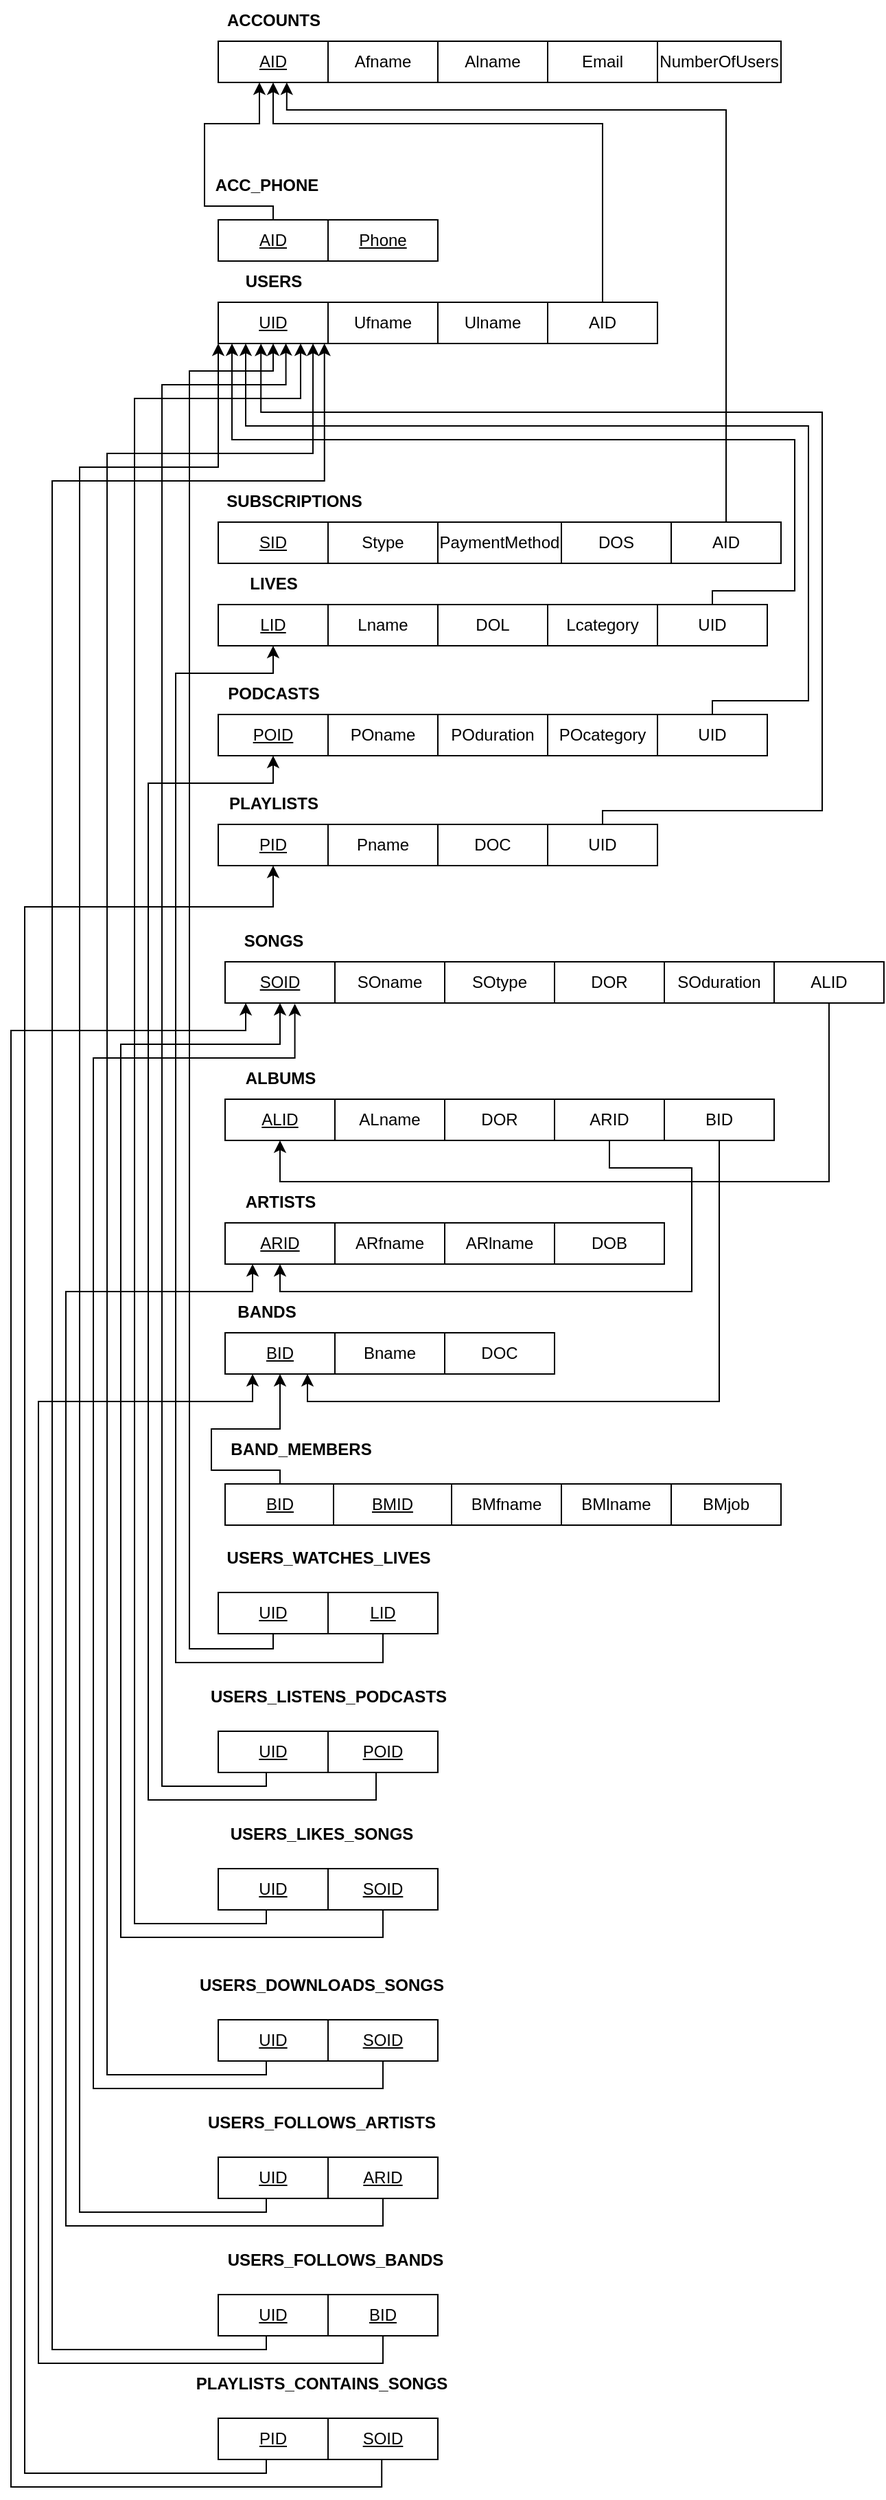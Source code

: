 <mxfile version="20.7.4" type="device"><diagram id="7fvqwE1wa4iHkqT1piak" name="Page-1"><mxGraphModel dx="396" dy="216" grid="1" gridSize="10" guides="1" tooltips="1" connect="1" arrows="1" fold="1" page="1" pageScale="1" pageWidth="827" pageHeight="1169" math="0" shadow="0"><root><mxCell id="0"/><mxCell id="1" parent="0"/><mxCell id="X7lnwEA37kZkXIVQD7xZ-1" value="&lt;u&gt;AID&lt;/u&gt;" style="rounded=0;whiteSpace=wrap;html=1;" parent="1" vertex="1"><mxGeometry x="249" y="80" width="80" height="30" as="geometry"/></mxCell><mxCell id="X7lnwEA37kZkXIVQD7xZ-2" value="Afname" style="rounded=0;whiteSpace=wrap;html=1;" parent="1" vertex="1"><mxGeometry x="329" y="80" width="80" height="30" as="geometry"/></mxCell><mxCell id="X7lnwEA37kZkXIVQD7xZ-3" value="Alname" style="rounded=0;whiteSpace=wrap;html=1;" parent="1" vertex="1"><mxGeometry x="409" y="80" width="80" height="30" as="geometry"/></mxCell><mxCell id="X7lnwEA37kZkXIVQD7xZ-5" value="Email" style="rounded=0;whiteSpace=wrap;html=1;" parent="1" vertex="1"><mxGeometry x="489" y="80" width="80" height="30" as="geometry"/></mxCell><mxCell id="X7lnwEA37kZkXIVQD7xZ-6" value="NumberOfUsers" style="rounded=0;whiteSpace=wrap;html=1;" parent="1" vertex="1"><mxGeometry x="569" y="80" width="90" height="30" as="geometry"/></mxCell><mxCell id="X7lnwEA37kZkXIVQD7xZ-7" value="ACCOUNTS" style="text;html=1;align=center;verticalAlign=middle;resizable=0;points=[];autosize=1;strokeColor=none;fillColor=none;fontStyle=1" parent="1" vertex="1"><mxGeometry x="244" y="50" width="90" height="30" as="geometry"/></mxCell><mxCell id="X7lnwEA37kZkXIVQD7xZ-8" value="&lt;u&gt;UID&lt;/u&gt;" style="rounded=0;whiteSpace=wrap;html=1;" parent="1" vertex="1"><mxGeometry x="249" y="270" width="80" height="30" as="geometry"/></mxCell><mxCell id="X7lnwEA37kZkXIVQD7xZ-9" value="Ufname" style="rounded=0;whiteSpace=wrap;html=1;" parent="1" vertex="1"><mxGeometry x="329" y="270" width="80" height="30" as="geometry"/></mxCell><mxCell id="X7lnwEA37kZkXIVQD7xZ-10" value="Ulname" style="rounded=0;whiteSpace=wrap;html=1;" parent="1" vertex="1"><mxGeometry x="409" y="270" width="80" height="30" as="geometry"/></mxCell><mxCell id="X7lnwEA37kZkXIVQD7xZ-14" value="USERS" style="text;html=1;align=center;verticalAlign=middle;resizable=0;points=[];autosize=1;strokeColor=none;fillColor=none;fontStyle=1" parent="1" vertex="1"><mxGeometry x="259" y="240" width="60" height="30" as="geometry"/></mxCell><mxCell id="X7lnwEA37kZkXIVQD7xZ-15" value="&lt;u&gt;SID&lt;/u&gt;" style="rounded=0;whiteSpace=wrap;html=1;" parent="1" vertex="1"><mxGeometry x="249" y="430" width="80" height="30" as="geometry"/></mxCell><mxCell id="X7lnwEA37kZkXIVQD7xZ-16" value="Stype" style="rounded=0;whiteSpace=wrap;html=1;" parent="1" vertex="1"><mxGeometry x="329" y="430" width="80" height="30" as="geometry"/></mxCell><mxCell id="X7lnwEA37kZkXIVQD7xZ-17" value="PaymentMethod" style="rounded=0;whiteSpace=wrap;html=1;" parent="1" vertex="1"><mxGeometry x="409" y="430" width="90" height="30" as="geometry"/></mxCell><mxCell id="X7lnwEA37kZkXIVQD7xZ-18" value="DOS" style="rounded=0;whiteSpace=wrap;html=1;" parent="1" vertex="1"><mxGeometry x="499" y="430" width="80" height="30" as="geometry"/></mxCell><mxCell id="X7lnwEA37kZkXIVQD7xZ-21" value="SUBSCRIPTIONS" style="text;html=1;align=center;verticalAlign=middle;resizable=0;points=[];autosize=1;strokeColor=none;fillColor=none;fontStyle=1" parent="1" vertex="1"><mxGeometry x="244" y="400" width="120" height="30" as="geometry"/></mxCell><mxCell id="X7lnwEA37kZkXIVQD7xZ-24" style="edgeStyle=orthogonalEdgeStyle;rounded=0;orthogonalLoop=1;jettySize=auto;html=1;exitX=0.5;exitY=0;exitDx=0;exitDy=0;entryX=0.5;entryY=1;entryDx=0;entryDy=0;" parent="1" source="X7lnwEA37kZkXIVQD7xZ-22" target="X7lnwEA37kZkXIVQD7xZ-1" edge="1"><mxGeometry relative="1" as="geometry"><Array as="points"><mxPoint x="529" y="140"/><mxPoint x="289" y="140"/></Array></mxGeometry></mxCell><mxCell id="X7lnwEA37kZkXIVQD7xZ-22" value="AID" style="rounded=0;whiteSpace=wrap;html=1;" parent="1" vertex="1"><mxGeometry x="489" y="270" width="80" height="30" as="geometry"/></mxCell><mxCell id="X7lnwEA37kZkXIVQD7xZ-26" style="edgeStyle=orthogonalEdgeStyle;rounded=0;orthogonalLoop=1;jettySize=auto;html=1;exitX=0.5;exitY=0;exitDx=0;exitDy=0;entryX=0.624;entryY=1.001;entryDx=0;entryDy=0;entryPerimeter=0;" parent="1" source="X7lnwEA37kZkXIVQD7xZ-25" target="X7lnwEA37kZkXIVQD7xZ-1" edge="1"><mxGeometry relative="1" as="geometry"><mxPoint x="299" y="110" as="targetPoint"/><Array as="points"><mxPoint x="619" y="130"/><mxPoint x="299" y="130"/></Array></mxGeometry></mxCell><mxCell id="X7lnwEA37kZkXIVQD7xZ-25" value="AID" style="rounded=0;whiteSpace=wrap;html=1;" parent="1" vertex="1"><mxGeometry x="579" y="430" width="80" height="30" as="geometry"/></mxCell><mxCell id="X7lnwEA37kZkXIVQD7xZ-27" value="&lt;u&gt;LID&lt;/u&gt;" style="rounded=0;whiteSpace=wrap;html=1;" parent="1" vertex="1"><mxGeometry x="249" y="490" width="80" height="30" as="geometry"/></mxCell><mxCell id="X7lnwEA37kZkXIVQD7xZ-28" value="Lname" style="rounded=0;whiteSpace=wrap;html=1;" parent="1" vertex="1"><mxGeometry x="329" y="490" width="80" height="30" as="geometry"/></mxCell><mxCell id="X7lnwEA37kZkXIVQD7xZ-29" value="DOL" style="rounded=0;whiteSpace=wrap;html=1;" parent="1" vertex="1"><mxGeometry x="409" y="490" width="80" height="30" as="geometry"/></mxCell><mxCell id="X7lnwEA37kZkXIVQD7xZ-30" value="LIVES" style="text;html=1;align=center;verticalAlign=middle;resizable=0;points=[];autosize=1;strokeColor=none;fillColor=none;fontStyle=1" parent="1" vertex="1"><mxGeometry x="259" y="460" width="60" height="30" as="geometry"/></mxCell><mxCell id="X7lnwEA37kZkXIVQD7xZ-31" value="Lcategory" style="rounded=0;whiteSpace=wrap;html=1;" parent="1" vertex="1"><mxGeometry x="489" y="490" width="80" height="30" as="geometry"/></mxCell><mxCell id="X7lnwEA37kZkXIVQD7xZ-33" style="edgeStyle=orthogonalEdgeStyle;rounded=0;orthogonalLoop=1;jettySize=auto;html=1;exitX=0.5;exitY=0;exitDx=0;exitDy=0;entryX=0.125;entryY=1;entryDx=0;entryDy=0;entryPerimeter=0;" parent="1" source="X7lnwEA37kZkXIVQD7xZ-32" target="X7lnwEA37kZkXIVQD7xZ-8" edge="1"><mxGeometry relative="1" as="geometry"><Array as="points"><mxPoint x="609" y="480"/><mxPoint x="669" y="480"/><mxPoint x="669" y="370"/><mxPoint x="259" y="370"/></Array></mxGeometry></mxCell><mxCell id="X7lnwEA37kZkXIVQD7xZ-32" value="UID" style="rounded=0;whiteSpace=wrap;html=1;" parent="1" vertex="1"><mxGeometry x="569" y="490" width="80" height="30" as="geometry"/></mxCell><mxCell id="X7lnwEA37kZkXIVQD7xZ-34" value="&lt;u&gt;POID&lt;/u&gt;" style="rounded=0;whiteSpace=wrap;html=1;" parent="1" vertex="1"><mxGeometry x="249" y="570" width="80" height="30" as="geometry"/></mxCell><mxCell id="X7lnwEA37kZkXIVQD7xZ-35" value="POname" style="rounded=0;whiteSpace=wrap;html=1;" parent="1" vertex="1"><mxGeometry x="329" y="570" width="80" height="30" as="geometry"/></mxCell><mxCell id="X7lnwEA37kZkXIVQD7xZ-36" value="POduration" style="rounded=0;whiteSpace=wrap;html=1;" parent="1" vertex="1"><mxGeometry x="409" y="570" width="80" height="30" as="geometry"/></mxCell><mxCell id="X7lnwEA37kZkXIVQD7xZ-37" value="PODCASTS" style="text;html=1;align=center;verticalAlign=middle;resizable=0;points=[];autosize=1;strokeColor=none;fillColor=none;fontStyle=1" parent="1" vertex="1"><mxGeometry x="244" y="540" width="90" height="30" as="geometry"/></mxCell><mxCell id="X7lnwEA37kZkXIVQD7xZ-38" value="POcategory" style="rounded=0;whiteSpace=wrap;html=1;" parent="1" vertex="1"><mxGeometry x="489" y="570" width="80" height="30" as="geometry"/></mxCell><mxCell id="X7lnwEA37kZkXIVQD7xZ-40" style="edgeStyle=orthogonalEdgeStyle;rounded=0;orthogonalLoop=1;jettySize=auto;html=1;exitX=0.5;exitY=0;exitDx=0;exitDy=0;entryX=0.25;entryY=1;entryDx=0;entryDy=0;" parent="1" source="X7lnwEA37kZkXIVQD7xZ-39" target="X7lnwEA37kZkXIVQD7xZ-8" edge="1"><mxGeometry relative="1" as="geometry"><Array as="points"><mxPoint x="609" y="560"/><mxPoint x="679" y="560"/><mxPoint x="679" y="360"/><mxPoint x="269" y="360"/></Array></mxGeometry></mxCell><mxCell id="X7lnwEA37kZkXIVQD7xZ-39" value="UID" style="rounded=0;whiteSpace=wrap;html=1;" parent="1" vertex="1"><mxGeometry x="569" y="570" width="80" height="30" as="geometry"/></mxCell><mxCell id="X7lnwEA37kZkXIVQD7xZ-41" value="&lt;u&gt;PID&lt;/u&gt;" style="rounded=0;whiteSpace=wrap;html=1;" parent="1" vertex="1"><mxGeometry x="249" y="650" width="80" height="30" as="geometry"/></mxCell><mxCell id="X7lnwEA37kZkXIVQD7xZ-42" value="Pname" style="rounded=0;whiteSpace=wrap;html=1;" parent="1" vertex="1"><mxGeometry x="329" y="650" width="80" height="30" as="geometry"/></mxCell><mxCell id="X7lnwEA37kZkXIVQD7xZ-43" value="DOC" style="rounded=0;whiteSpace=wrap;html=1;" parent="1" vertex="1"><mxGeometry x="409" y="650" width="80" height="30" as="geometry"/></mxCell><mxCell id="X7lnwEA37kZkXIVQD7xZ-44" value="PLAYLISTS" style="text;html=1;align=center;verticalAlign=middle;resizable=0;points=[];autosize=1;strokeColor=none;fillColor=none;fontStyle=1" parent="1" vertex="1"><mxGeometry x="244" y="620" width="90" height="30" as="geometry"/></mxCell><mxCell id="X7lnwEA37kZkXIVQD7xZ-47" style="edgeStyle=orthogonalEdgeStyle;rounded=0;orthogonalLoop=1;jettySize=auto;html=1;exitX=0.5;exitY=0;exitDx=0;exitDy=0;entryX=0.389;entryY=1.005;entryDx=0;entryDy=0;entryPerimeter=0;" parent="1" source="X7lnwEA37kZkXIVQD7xZ-46" target="X7lnwEA37kZkXIVQD7xZ-8" edge="1"><mxGeometry relative="1" as="geometry"><Array as="points"><mxPoint x="529" y="640"/><mxPoint x="689" y="640"/><mxPoint x="689" y="350"/><mxPoint x="280" y="350"/></Array></mxGeometry></mxCell><mxCell id="X7lnwEA37kZkXIVQD7xZ-46" value="UID" style="rounded=0;whiteSpace=wrap;html=1;" parent="1" vertex="1"><mxGeometry x="489" y="650" width="80" height="30" as="geometry"/></mxCell><mxCell id="X7lnwEA37kZkXIVQD7xZ-48" value="&lt;u&gt;SOID&lt;/u&gt;" style="rounded=0;whiteSpace=wrap;html=1;" parent="1" vertex="1"><mxGeometry x="254" y="750" width="80" height="30" as="geometry"/></mxCell><mxCell id="X7lnwEA37kZkXIVQD7xZ-49" value="SOname" style="rounded=0;whiteSpace=wrap;html=1;" parent="1" vertex="1"><mxGeometry x="334" y="750" width="80" height="30" as="geometry"/></mxCell><mxCell id="X7lnwEA37kZkXIVQD7xZ-50" value="SOtype" style="rounded=0;whiteSpace=wrap;html=1;" parent="1" vertex="1"><mxGeometry x="414" y="750" width="80" height="30" as="geometry"/></mxCell><mxCell id="X7lnwEA37kZkXIVQD7xZ-51" value="SONGS" style="text;html=1;align=center;verticalAlign=middle;resizable=0;points=[];autosize=1;strokeColor=none;fillColor=none;fontStyle=1" parent="1" vertex="1"><mxGeometry x="254" y="720" width="70" height="30" as="geometry"/></mxCell><mxCell id="X7lnwEA37kZkXIVQD7xZ-52" value="DOR" style="rounded=0;whiteSpace=wrap;html=1;" parent="1" vertex="1"><mxGeometry x="494" y="750" width="80" height="30" as="geometry"/></mxCell><mxCell id="X7lnwEA37kZkXIVQD7xZ-53" value="SOduration" style="rounded=0;whiteSpace=wrap;html=1;" parent="1" vertex="1"><mxGeometry x="574" y="750" width="80" height="30" as="geometry"/></mxCell><mxCell id="X7lnwEA37kZkXIVQD7xZ-54" value="&lt;u&gt;ALID&lt;/u&gt;" style="rounded=0;whiteSpace=wrap;html=1;" parent="1" vertex="1"><mxGeometry x="254" y="850" width="80" height="30" as="geometry"/></mxCell><mxCell id="X7lnwEA37kZkXIVQD7xZ-55" value="ALname" style="rounded=0;whiteSpace=wrap;html=1;" parent="1" vertex="1"><mxGeometry x="334" y="850" width="80" height="30" as="geometry"/></mxCell><mxCell id="X7lnwEA37kZkXIVQD7xZ-57" value="ALBUMS" style="text;html=1;align=center;verticalAlign=middle;resizable=0;points=[];autosize=1;strokeColor=none;fillColor=none;fontStyle=1" parent="1" vertex="1"><mxGeometry x="259" y="820" width="70" height="30" as="geometry"/></mxCell><mxCell id="X7lnwEA37kZkXIVQD7xZ-59" value="DOR" style="rounded=0;whiteSpace=wrap;html=1;" parent="1" vertex="1"><mxGeometry x="414" y="850" width="80" height="30" as="geometry"/></mxCell><mxCell id="X7lnwEA37kZkXIVQD7xZ-61" value="&lt;u&gt;ARID&lt;/u&gt;" style="rounded=0;whiteSpace=wrap;html=1;" parent="1" vertex="1"><mxGeometry x="254" y="940" width="80" height="30" as="geometry"/></mxCell><mxCell id="X7lnwEA37kZkXIVQD7xZ-62" value="ARfname" style="rounded=0;whiteSpace=wrap;html=1;" parent="1" vertex="1"><mxGeometry x="334" y="940" width="80" height="30" as="geometry"/></mxCell><mxCell id="X7lnwEA37kZkXIVQD7xZ-63" value="ARlname" style="rounded=0;whiteSpace=wrap;html=1;" parent="1" vertex="1"><mxGeometry x="414" y="940" width="80" height="30" as="geometry"/></mxCell><mxCell id="X7lnwEA37kZkXIVQD7xZ-64" value="ARTISTS" style="text;html=1;align=center;verticalAlign=middle;resizable=0;points=[];autosize=1;strokeColor=none;fillColor=none;fontStyle=1" parent="1" vertex="1"><mxGeometry x="259" y="910" width="70" height="30" as="geometry"/></mxCell><mxCell id="X7lnwEA37kZkXIVQD7xZ-65" value="DOB" style="rounded=0;whiteSpace=wrap;html=1;" parent="1" vertex="1"><mxGeometry x="494" y="940" width="80" height="30" as="geometry"/></mxCell><mxCell id="X7lnwEA37kZkXIVQD7xZ-71" style="edgeStyle=orthogonalEdgeStyle;rounded=0;orthogonalLoop=1;jettySize=auto;html=1;exitX=0.5;exitY=0;exitDx=0;exitDy=0;entryX=0.375;entryY=1;entryDx=0;entryDy=0;entryPerimeter=0;" parent="1" source="X7lnwEA37kZkXIVQD7xZ-66" target="X7lnwEA37kZkXIVQD7xZ-1" edge="1"><mxGeometry relative="1" as="geometry"><Array as="points"><mxPoint x="289" y="200"/><mxPoint x="239" y="200"/><mxPoint x="239" y="140"/><mxPoint x="279" y="140"/></Array></mxGeometry></mxCell><mxCell id="X7lnwEA37kZkXIVQD7xZ-66" value="&lt;u&gt;AID&lt;/u&gt;" style="rounded=0;whiteSpace=wrap;html=1;" parent="1" vertex="1"><mxGeometry x="249" y="210" width="80" height="30" as="geometry"/></mxCell><mxCell id="X7lnwEA37kZkXIVQD7xZ-67" value="&lt;u&gt;Phone&lt;/u&gt;" style="rounded=0;whiteSpace=wrap;html=1;" parent="1" vertex="1"><mxGeometry x="329" y="210" width="80" height="30" as="geometry"/></mxCell><mxCell id="X7lnwEA37kZkXIVQD7xZ-69" value="ACC_PHONE" style="text;html=1;align=center;verticalAlign=middle;resizable=0;points=[];autosize=1;strokeColor=none;fillColor=none;fontStyle=1" parent="1" vertex="1"><mxGeometry x="234" y="170" width="100" height="30" as="geometry"/></mxCell><mxCell id="X7lnwEA37kZkXIVQD7xZ-72" value="&lt;u&gt;BID&lt;/u&gt;" style="rounded=0;whiteSpace=wrap;html=1;" parent="1" vertex="1"><mxGeometry x="254" y="1020" width="80" height="30" as="geometry"/></mxCell><mxCell id="X7lnwEA37kZkXIVQD7xZ-73" value="Bname" style="rounded=0;whiteSpace=wrap;html=1;" parent="1" vertex="1"><mxGeometry x="334" y="1020" width="80" height="30" as="geometry"/></mxCell><mxCell id="X7lnwEA37kZkXIVQD7xZ-74" value="DOC" style="rounded=0;whiteSpace=wrap;html=1;" parent="1" vertex="1"><mxGeometry x="414" y="1020" width="80" height="30" as="geometry"/></mxCell><mxCell id="X7lnwEA37kZkXIVQD7xZ-75" value="BANDS" style="text;html=1;align=center;verticalAlign=middle;resizable=0;points=[];autosize=1;strokeColor=none;fillColor=none;fontStyle=1" parent="1" vertex="1"><mxGeometry x="249" y="990" width="70" height="30" as="geometry"/></mxCell><mxCell id="X7lnwEA37kZkXIVQD7xZ-82" style="edgeStyle=orthogonalEdgeStyle;rounded=0;orthogonalLoop=1;jettySize=auto;html=1;exitX=0.5;exitY=0;exitDx=0;exitDy=0;entryX=0.5;entryY=1;entryDx=0;entryDy=0;" parent="1" source="X7lnwEA37kZkXIVQD7xZ-77" target="X7lnwEA37kZkXIVQD7xZ-72" edge="1"><mxGeometry relative="1" as="geometry"><Array as="points"><mxPoint x="294" y="1120"/><mxPoint x="244" y="1120"/><mxPoint x="244" y="1090"/><mxPoint x="294" y="1090"/></Array></mxGeometry></mxCell><mxCell id="X7lnwEA37kZkXIVQD7xZ-77" value="&lt;u&gt;BID&lt;/u&gt;" style="rounded=0;whiteSpace=wrap;html=1;" parent="1" vertex="1"><mxGeometry x="254" y="1130" width="80" height="30" as="geometry"/></mxCell><mxCell id="X7lnwEA37kZkXIVQD7xZ-78" value="BMfname" style="rounded=0;whiteSpace=wrap;html=1;fontStyle=0" parent="1" vertex="1"><mxGeometry x="419" y="1130" width="80" height="30" as="geometry"/></mxCell><mxCell id="X7lnwEA37kZkXIVQD7xZ-79" value="BMlname" style="rounded=0;whiteSpace=wrap;html=1;fontStyle=0" parent="1" vertex="1"><mxGeometry x="499" y="1130" width="80" height="30" as="geometry"/></mxCell><mxCell id="X7lnwEA37kZkXIVQD7xZ-80" value="BAND_MEMBERS" style="text;html=1;align=center;verticalAlign=middle;resizable=0;points=[];autosize=1;strokeColor=none;fillColor=none;fontStyle=1" parent="1" vertex="1"><mxGeometry x="244" y="1090" width="130" height="30" as="geometry"/></mxCell><mxCell id="X7lnwEA37kZkXIVQD7xZ-81" value="BMjob" style="whiteSpace=wrap;html=1;" parent="1" vertex="1"><mxGeometry x="579" y="1130" width="80" height="30" as="geometry"/></mxCell><mxCell id="X7lnwEA37kZkXIVQD7xZ-87" style="edgeStyle=orthogonalEdgeStyle;rounded=0;orthogonalLoop=1;jettySize=auto;html=1;exitX=0.5;exitY=1;exitDx=0;exitDy=0;entryX=0.5;entryY=1;entryDx=0;entryDy=0;" parent="1" source="X7lnwEA37kZkXIVQD7xZ-83" target="X7lnwEA37kZkXIVQD7xZ-61" edge="1"><mxGeometry relative="1" as="geometry"><Array as="points"><mxPoint x="534" y="900"/><mxPoint x="594" y="900"/><mxPoint x="594" y="990"/><mxPoint x="294" y="990"/></Array></mxGeometry></mxCell><mxCell id="X7lnwEA37kZkXIVQD7xZ-83" value="ARID" style="rounded=0;whiteSpace=wrap;html=1;" parent="1" vertex="1"><mxGeometry x="494" y="850" width="80" height="30" as="geometry"/></mxCell><mxCell id="X7lnwEA37kZkXIVQD7xZ-88" style="edgeStyle=orthogonalEdgeStyle;rounded=0;orthogonalLoop=1;jettySize=auto;html=1;exitX=0.5;exitY=1;exitDx=0;exitDy=0;entryX=0.75;entryY=1;entryDx=0;entryDy=0;" parent="1" source="X7lnwEA37kZkXIVQD7xZ-84" target="X7lnwEA37kZkXIVQD7xZ-72" edge="1"><mxGeometry relative="1" as="geometry"/></mxCell><mxCell id="X7lnwEA37kZkXIVQD7xZ-84" value="BID" style="rounded=0;whiteSpace=wrap;html=1;" parent="1" vertex="1"><mxGeometry x="574" y="850" width="80" height="30" as="geometry"/></mxCell><mxCell id="X7lnwEA37kZkXIVQD7xZ-90" style="edgeStyle=orthogonalEdgeStyle;rounded=0;orthogonalLoop=1;jettySize=auto;html=1;exitX=0.5;exitY=1;exitDx=0;exitDy=0;entryX=0.5;entryY=1;entryDx=0;entryDy=0;" parent="1" source="X7lnwEA37kZkXIVQD7xZ-89" target="X7lnwEA37kZkXIVQD7xZ-54" edge="1"><mxGeometry relative="1" as="geometry"><Array as="points"><mxPoint x="694" y="910"/><mxPoint x="294" y="910"/></Array></mxGeometry></mxCell><mxCell id="X7lnwEA37kZkXIVQD7xZ-89" value="ALID" style="rounded=0;whiteSpace=wrap;html=1;" parent="1" vertex="1"><mxGeometry x="654" y="750" width="80" height="30" as="geometry"/></mxCell><mxCell id="X7lnwEA37kZkXIVQD7xZ-99" style="edgeStyle=orthogonalEdgeStyle;rounded=0;orthogonalLoop=1;jettySize=auto;html=1;exitX=0.5;exitY=1;exitDx=0;exitDy=0;entryX=0.5;entryY=1;entryDx=0;entryDy=0;" parent="1" source="X7lnwEA37kZkXIVQD7xZ-91" target="X7lnwEA37kZkXIVQD7xZ-8" edge="1"><mxGeometry relative="1" as="geometry"><Array as="points"><mxPoint x="289" y="1250"/><mxPoint x="228" y="1250"/><mxPoint x="228" y="320"/><mxPoint x="289" y="320"/></Array></mxGeometry></mxCell><mxCell id="X7lnwEA37kZkXIVQD7xZ-91" value="&lt;u&gt;UID&lt;/u&gt;" style="rounded=0;whiteSpace=wrap;html=1;" parent="1" vertex="1"><mxGeometry x="249" y="1209" width="80" height="30" as="geometry"/></mxCell><mxCell id="X7lnwEA37kZkXIVQD7xZ-95" style="edgeStyle=orthogonalEdgeStyle;rounded=0;orthogonalLoop=1;jettySize=auto;html=1;exitX=0.5;exitY=1;exitDx=0;exitDy=0;entryX=0.5;entryY=1;entryDx=0;entryDy=0;" parent="1" source="X7lnwEA37kZkXIVQD7xZ-92" target="X7lnwEA37kZkXIVQD7xZ-27" edge="1"><mxGeometry relative="1" as="geometry"><Array as="points"><mxPoint x="369" y="1260"/><mxPoint x="218" y="1260"/><mxPoint x="218" y="540"/><mxPoint x="289" y="540"/></Array></mxGeometry></mxCell><mxCell id="X7lnwEA37kZkXIVQD7xZ-92" value="&lt;u&gt;LID&lt;/u&gt;" style="rounded=0;whiteSpace=wrap;html=1;" parent="1" vertex="1"><mxGeometry x="329" y="1209" width="80" height="30" as="geometry"/></mxCell><mxCell id="X7lnwEA37kZkXIVQD7xZ-93" value="USERS_WATCHES_LIVES" style="text;html=1;align=center;verticalAlign=middle;resizable=0;points=[];autosize=1;strokeColor=none;fillColor=none;fontStyle=1" parent="1" vertex="1"><mxGeometry x="244" y="1169" width="170" height="30" as="geometry"/></mxCell><mxCell id="X7lnwEA37kZkXIVQD7xZ-100" style="edgeStyle=orthogonalEdgeStyle;rounded=0;orthogonalLoop=1;jettySize=auto;html=1;exitX=0.5;exitY=1;exitDx=0;exitDy=0;entryX=0.616;entryY=0.994;entryDx=0;entryDy=0;entryPerimeter=0;" parent="1" source="X7lnwEA37kZkXIVQD7xZ-96" target="X7lnwEA37kZkXIVQD7xZ-8" edge="1"><mxGeometry relative="1" as="geometry"><Array as="points"><mxPoint x="284" y="1350"/><mxPoint x="208" y="1350"/><mxPoint x="208" y="330"/><mxPoint x="298" y="330"/></Array></mxGeometry></mxCell><mxCell id="X7lnwEA37kZkXIVQD7xZ-96" value="&lt;u&gt;UID&lt;/u&gt;" style="rounded=0;whiteSpace=wrap;html=1;" parent="1" vertex="1"><mxGeometry x="249" y="1310" width="80" height="30" as="geometry"/></mxCell><mxCell id="X7lnwEA37kZkXIVQD7xZ-101" style="edgeStyle=orthogonalEdgeStyle;rounded=0;orthogonalLoop=1;jettySize=auto;html=1;exitX=0.5;exitY=1;exitDx=0;exitDy=0;entryX=0.5;entryY=1;entryDx=0;entryDy=0;" parent="1" source="X7lnwEA37kZkXIVQD7xZ-97" target="X7lnwEA37kZkXIVQD7xZ-34" edge="1"><mxGeometry relative="1" as="geometry"><Array as="points"><mxPoint x="364" y="1360"/><mxPoint x="198" y="1360"/><mxPoint x="198" y="620"/><mxPoint x="289" y="620"/></Array></mxGeometry></mxCell><mxCell id="X7lnwEA37kZkXIVQD7xZ-97" value="&lt;u&gt;POID&lt;/u&gt;" style="rounded=0;whiteSpace=wrap;html=1;" parent="1" vertex="1"><mxGeometry x="329" y="1310" width="80" height="30" as="geometry"/></mxCell><mxCell id="X7lnwEA37kZkXIVQD7xZ-98" value="USERS_LISTENS_PODCASTS" style="text;html=1;align=center;verticalAlign=middle;resizable=0;points=[];autosize=1;strokeColor=none;fillColor=none;fontStyle=1" parent="1" vertex="1"><mxGeometry x="229" y="1270" width="200" height="30" as="geometry"/></mxCell><mxCell id="X7lnwEA37kZkXIVQD7xZ-105" style="edgeStyle=orthogonalEdgeStyle;rounded=0;orthogonalLoop=1;jettySize=auto;html=1;exitX=0.5;exitY=1;exitDx=0;exitDy=0;entryX=0.75;entryY=1;entryDx=0;entryDy=0;" parent="1" source="X7lnwEA37kZkXIVQD7xZ-102" target="X7lnwEA37kZkXIVQD7xZ-8" edge="1"><mxGeometry relative="1" as="geometry"><Array as="points"><mxPoint x="284" y="1450"/><mxPoint x="188" y="1450"/><mxPoint x="188" y="340"/><mxPoint x="309" y="340"/></Array></mxGeometry></mxCell><mxCell id="X7lnwEA37kZkXIVQD7xZ-102" value="&lt;u&gt;UID&lt;/u&gt;" style="rounded=0;whiteSpace=wrap;html=1;" parent="1" vertex="1"><mxGeometry x="249" y="1410" width="80" height="30" as="geometry"/></mxCell><mxCell id="X7lnwEA37kZkXIVQD7xZ-106" style="edgeStyle=orthogonalEdgeStyle;rounded=0;orthogonalLoop=1;jettySize=auto;html=1;exitX=0.5;exitY=1;exitDx=0;exitDy=0;entryX=0.5;entryY=1;entryDx=0;entryDy=0;" parent="1" source="X7lnwEA37kZkXIVQD7xZ-103" target="X7lnwEA37kZkXIVQD7xZ-48" edge="1"><mxGeometry relative="1" as="geometry"><Array as="points"><mxPoint x="369" y="1460"/><mxPoint x="178" y="1460"/><mxPoint x="178" y="810"/><mxPoint x="294" y="810"/></Array></mxGeometry></mxCell><mxCell id="X7lnwEA37kZkXIVQD7xZ-103" value="&lt;u&gt;SOID&lt;/u&gt;" style="rounded=0;whiteSpace=wrap;html=1;" parent="1" vertex="1"><mxGeometry x="329" y="1410" width="80" height="30" as="geometry"/></mxCell><mxCell id="X7lnwEA37kZkXIVQD7xZ-104" value="USERS_LIKES_SONGS" style="text;html=1;align=center;verticalAlign=middle;resizable=0;points=[];autosize=1;strokeColor=none;fillColor=none;fontStyle=1" parent="1" vertex="1"><mxGeometry x="244" y="1370" width="160" height="30" as="geometry"/></mxCell><mxCell id="X7lnwEA37kZkXIVQD7xZ-110" style="edgeStyle=orthogonalEdgeStyle;rounded=0;orthogonalLoop=1;jettySize=auto;html=1;exitX=0.5;exitY=1;exitDx=0;exitDy=0;entryX=0.863;entryY=1;entryDx=0;entryDy=0;entryPerimeter=0;" parent="1" source="X7lnwEA37kZkXIVQD7xZ-107" target="X7lnwEA37kZkXIVQD7xZ-8" edge="1"><mxGeometry relative="1" as="geometry"><Array as="points"><mxPoint x="284" y="1560"/><mxPoint x="168" y="1560"/><mxPoint x="168" y="380"/><mxPoint x="318" y="380"/></Array></mxGeometry></mxCell><mxCell id="X7lnwEA37kZkXIVQD7xZ-107" value="&lt;u&gt;UID&lt;/u&gt;" style="rounded=0;whiteSpace=wrap;html=1;" parent="1" vertex="1"><mxGeometry x="249" y="1520" width="80" height="30" as="geometry"/></mxCell><mxCell id="X7lnwEA37kZkXIVQD7xZ-111" style="edgeStyle=orthogonalEdgeStyle;rounded=0;orthogonalLoop=1;jettySize=auto;html=1;exitX=0.5;exitY=1;exitDx=0;exitDy=0;entryX=0.635;entryY=1.016;entryDx=0;entryDy=0;entryPerimeter=0;" parent="1" source="X7lnwEA37kZkXIVQD7xZ-108" target="X7lnwEA37kZkXIVQD7xZ-48" edge="1"><mxGeometry relative="1" as="geometry"><Array as="points"><mxPoint x="369" y="1570"/><mxPoint x="158" y="1570"/><mxPoint x="158" y="820"/><mxPoint x="305" y="820"/></Array></mxGeometry></mxCell><mxCell id="X7lnwEA37kZkXIVQD7xZ-108" value="&lt;u&gt;SOID&lt;/u&gt;" style="rounded=0;whiteSpace=wrap;html=1;" parent="1" vertex="1"><mxGeometry x="329" y="1520" width="80" height="30" as="geometry"/></mxCell><mxCell id="X7lnwEA37kZkXIVQD7xZ-109" value="USERS_DOWNLOADS_SONGS" style="text;html=1;align=center;verticalAlign=middle;resizable=0;points=[];autosize=1;strokeColor=none;fillColor=none;fontStyle=1" parent="1" vertex="1"><mxGeometry x="224" y="1480" width="200" height="30" as="geometry"/></mxCell><mxCell id="X7lnwEA37kZkXIVQD7xZ-115" style="edgeStyle=orthogonalEdgeStyle;rounded=0;orthogonalLoop=1;jettySize=auto;html=1;exitX=0.5;exitY=1;exitDx=0;exitDy=0;entryX=0;entryY=1;entryDx=0;entryDy=0;" parent="1" source="X7lnwEA37kZkXIVQD7xZ-112" target="X7lnwEA37kZkXIVQD7xZ-8" edge="1"><mxGeometry relative="1" as="geometry"><Array as="points"><mxPoint x="284" y="1660"/><mxPoint x="148" y="1660"/><mxPoint x="148" y="390"/><mxPoint x="249" y="390"/></Array></mxGeometry></mxCell><mxCell id="X7lnwEA37kZkXIVQD7xZ-112" value="&lt;u&gt;UID&lt;/u&gt;" style="rounded=0;whiteSpace=wrap;html=1;" parent="1" vertex="1"><mxGeometry x="249" y="1620" width="80" height="30" as="geometry"/></mxCell><mxCell id="X7lnwEA37kZkXIVQD7xZ-116" style="edgeStyle=orthogonalEdgeStyle;rounded=0;orthogonalLoop=1;jettySize=auto;html=1;exitX=0.5;exitY=1;exitDx=0;exitDy=0;entryX=0.25;entryY=1;entryDx=0;entryDy=0;" parent="1" source="X7lnwEA37kZkXIVQD7xZ-113" target="X7lnwEA37kZkXIVQD7xZ-61" edge="1"><mxGeometry relative="1" as="geometry"><Array as="points"><mxPoint x="369" y="1670"/><mxPoint x="138" y="1670"/><mxPoint x="138" y="990"/><mxPoint x="274" y="990"/></Array></mxGeometry></mxCell><mxCell id="X7lnwEA37kZkXIVQD7xZ-113" value="&lt;u&gt;ARID&lt;/u&gt;" style="rounded=0;whiteSpace=wrap;html=1;" parent="1" vertex="1"><mxGeometry x="329" y="1620" width="80" height="30" as="geometry"/></mxCell><mxCell id="X7lnwEA37kZkXIVQD7xZ-114" value="USERS_FOLLOWS_ARTISTS" style="text;html=1;align=center;verticalAlign=middle;resizable=0;points=[];autosize=1;strokeColor=none;fillColor=none;fontStyle=1" parent="1" vertex="1"><mxGeometry x="229" y="1580" width="190" height="30" as="geometry"/></mxCell><mxCell id="X7lnwEA37kZkXIVQD7xZ-120" style="edgeStyle=orthogonalEdgeStyle;rounded=0;orthogonalLoop=1;jettySize=auto;html=1;exitX=0.5;exitY=1;exitDx=0;exitDy=0;entryX=0.967;entryY=1;entryDx=0;entryDy=0;entryPerimeter=0;" parent="1" source="X7lnwEA37kZkXIVQD7xZ-117" target="X7lnwEA37kZkXIVQD7xZ-8" edge="1"><mxGeometry relative="1" as="geometry"><Array as="points"><mxPoint x="284" y="1760"/><mxPoint x="128" y="1760"/><mxPoint x="128" y="400"/><mxPoint x="326" y="400"/></Array></mxGeometry></mxCell><mxCell id="X7lnwEA37kZkXIVQD7xZ-117" value="&lt;u&gt;UID&lt;/u&gt;" style="rounded=0;whiteSpace=wrap;html=1;" parent="1" vertex="1"><mxGeometry x="249" y="1720" width="80" height="30" as="geometry"/></mxCell><mxCell id="X7lnwEA37kZkXIVQD7xZ-121" style="edgeStyle=orthogonalEdgeStyle;rounded=0;orthogonalLoop=1;jettySize=auto;html=1;exitX=0.5;exitY=1;exitDx=0;exitDy=0;entryX=0.25;entryY=1;entryDx=0;entryDy=0;" parent="1" source="X7lnwEA37kZkXIVQD7xZ-118" target="X7lnwEA37kZkXIVQD7xZ-72" edge="1"><mxGeometry relative="1" as="geometry"><Array as="points"><mxPoint x="369" y="1770"/><mxPoint x="118" y="1770"/><mxPoint x="118" y="1070"/><mxPoint x="274" y="1070"/></Array></mxGeometry></mxCell><mxCell id="X7lnwEA37kZkXIVQD7xZ-118" value="&lt;u&gt;BID&lt;/u&gt;" style="rounded=0;whiteSpace=wrap;html=1;" parent="1" vertex="1"><mxGeometry x="329" y="1720" width="80" height="30" as="geometry"/></mxCell><mxCell id="X7lnwEA37kZkXIVQD7xZ-119" value="USERS_FOLLOWS_BANDS" style="text;html=1;align=center;verticalAlign=middle;resizable=0;points=[];autosize=1;strokeColor=none;fillColor=none;fontStyle=1" parent="1" vertex="1"><mxGeometry x="244" y="1680" width="180" height="30" as="geometry"/></mxCell><mxCell id="X7lnwEA37kZkXIVQD7xZ-125" style="edgeStyle=orthogonalEdgeStyle;rounded=0;orthogonalLoop=1;jettySize=auto;html=1;exitX=0.5;exitY=1;exitDx=0;exitDy=0;entryX=0.5;entryY=1;entryDx=0;entryDy=0;" parent="1" source="X7lnwEA37kZkXIVQD7xZ-122" target="X7lnwEA37kZkXIVQD7xZ-41" edge="1"><mxGeometry relative="1" as="geometry"><Array as="points"><mxPoint x="284" y="1840"/><mxPoint x="284" y="1850"/><mxPoint x="108" y="1850"/><mxPoint x="108" y="710"/><mxPoint x="289" y="710"/></Array></mxGeometry></mxCell><mxCell id="X7lnwEA37kZkXIVQD7xZ-122" value="&lt;u&gt;PID&lt;/u&gt;" style="rounded=0;whiteSpace=wrap;html=1;" parent="1" vertex="1"><mxGeometry x="249" y="1810" width="80" height="30" as="geometry"/></mxCell><mxCell id="X7lnwEA37kZkXIVQD7xZ-126" style="edgeStyle=orthogonalEdgeStyle;rounded=0;orthogonalLoop=1;jettySize=auto;html=1;exitX=0.489;exitY=1.006;exitDx=0;exitDy=0;exitPerimeter=0;entryX=0.188;entryY=1;entryDx=0;entryDy=0;entryPerimeter=0;" parent="1" source="X7lnwEA37kZkXIVQD7xZ-123" target="X7lnwEA37kZkXIVQD7xZ-48" edge="1"><mxGeometry relative="1" as="geometry"><Array as="points"><mxPoint x="368" y="1860"/><mxPoint x="98" y="1860"/><mxPoint x="98" y="800"/><mxPoint x="269" y="800"/></Array><mxPoint x="270" y="790" as="targetPoint"/></mxGeometry></mxCell><mxCell id="X7lnwEA37kZkXIVQD7xZ-123" value="&lt;u&gt;SOID&lt;/u&gt;" style="rounded=0;whiteSpace=wrap;html=1;" parent="1" vertex="1"><mxGeometry x="329" y="1810" width="80" height="30" as="geometry"/></mxCell><mxCell id="X7lnwEA37kZkXIVQD7xZ-124" value="PLAYLISTS_CONTAINS_SONGS" style="text;html=1;align=center;verticalAlign=middle;resizable=0;points=[];autosize=1;strokeColor=none;fillColor=none;fontStyle=1" parent="1" vertex="1"><mxGeometry x="219" y="1770" width="210" height="30" as="geometry"/></mxCell><mxCell id="Z3pkPpI-_WVqzFynSqqE-1" value="&lt;u&gt;BMID&lt;/u&gt;" style="rounded=0;whiteSpace=wrap;html=1;" vertex="1" parent="1"><mxGeometry x="333" y="1130" width="86" height="30" as="geometry"/></mxCell></root></mxGraphModel></diagram></mxfile>
